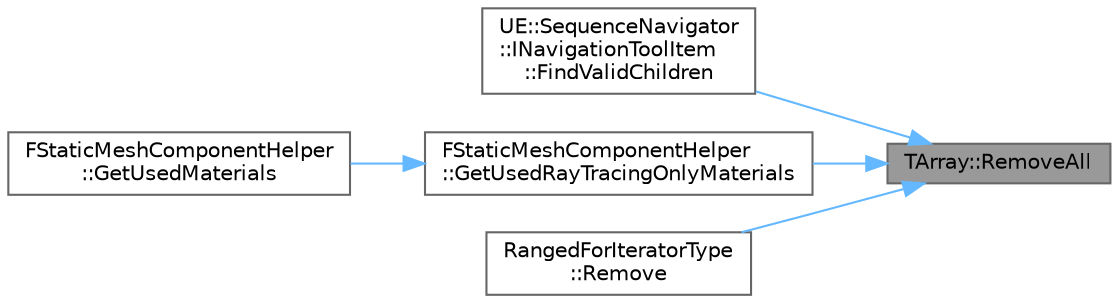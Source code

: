 digraph "TArray::RemoveAll"
{
 // INTERACTIVE_SVG=YES
 // LATEX_PDF_SIZE
  bgcolor="transparent";
  edge [fontname=Helvetica,fontsize=10,labelfontname=Helvetica,labelfontsize=10];
  node [fontname=Helvetica,fontsize=10,shape=box,height=0.2,width=0.4];
  rankdir="RL";
  Node1 [id="Node000001",label="TArray::RemoveAll",height=0.2,width=0.4,color="gray40", fillcolor="grey60", style="filled", fontcolor="black",tooltip="Remove all instances that match the predicate, maintaining order but not indices Optimized to work wi..."];
  Node1 -> Node2 [id="edge1_Node000001_Node000002",dir="back",color="steelblue1",style="solid",tooltip=" "];
  Node2 [id="Node000002",label="UE::SequenceNavigator\l::INavigationToolItem\l::FindValidChildren",height=0.2,width=0.4,color="grey40", fillcolor="white", style="filled",URL="$de/d6f/classUE_1_1SequenceNavigator_1_1INavigationToolItem.html#a7fc7ea33c3079dc35afa308b3b3715cd",tooltip=" "];
  Node1 -> Node3 [id="edge2_Node000001_Node000003",dir="back",color="steelblue1",style="solid",tooltip=" "];
  Node3 [id="Node000003",label="FStaticMeshComponentHelper\l::GetUsedRayTracingOnlyMaterials",height=0.2,width=0.4,color="grey40", fillcolor="white", style="filled",URL="$dd/d61/classFStaticMeshComponentHelper.html#acf331459579eac501092283790b49eeb",tooltip=" "];
  Node3 -> Node4 [id="edge3_Node000003_Node000004",dir="back",color="steelblue1",style="solid",tooltip=" "];
  Node4 [id="Node000004",label="FStaticMeshComponentHelper\l::GetUsedMaterials",height=0.2,width=0.4,color="grey40", fillcolor="white", style="filled",URL="$dd/d61/classFStaticMeshComponentHelper.html#adb337f27bc4361f3553af6cb1ef49ce3",tooltip=" "];
  Node1 -> Node5 [id="edge4_Node000001_Node000005",dir="back",color="steelblue1",style="solid",tooltip=" "];
  Node5 [id="Node000005",label="RangedForIteratorType\l::Remove",height=0.2,width=0.4,color="grey40", fillcolor="white", style="filled",URL="$d4/d52/classTArray.html#a0d068ba67bf610a156f97360334c4887",tooltip=" "];
}
